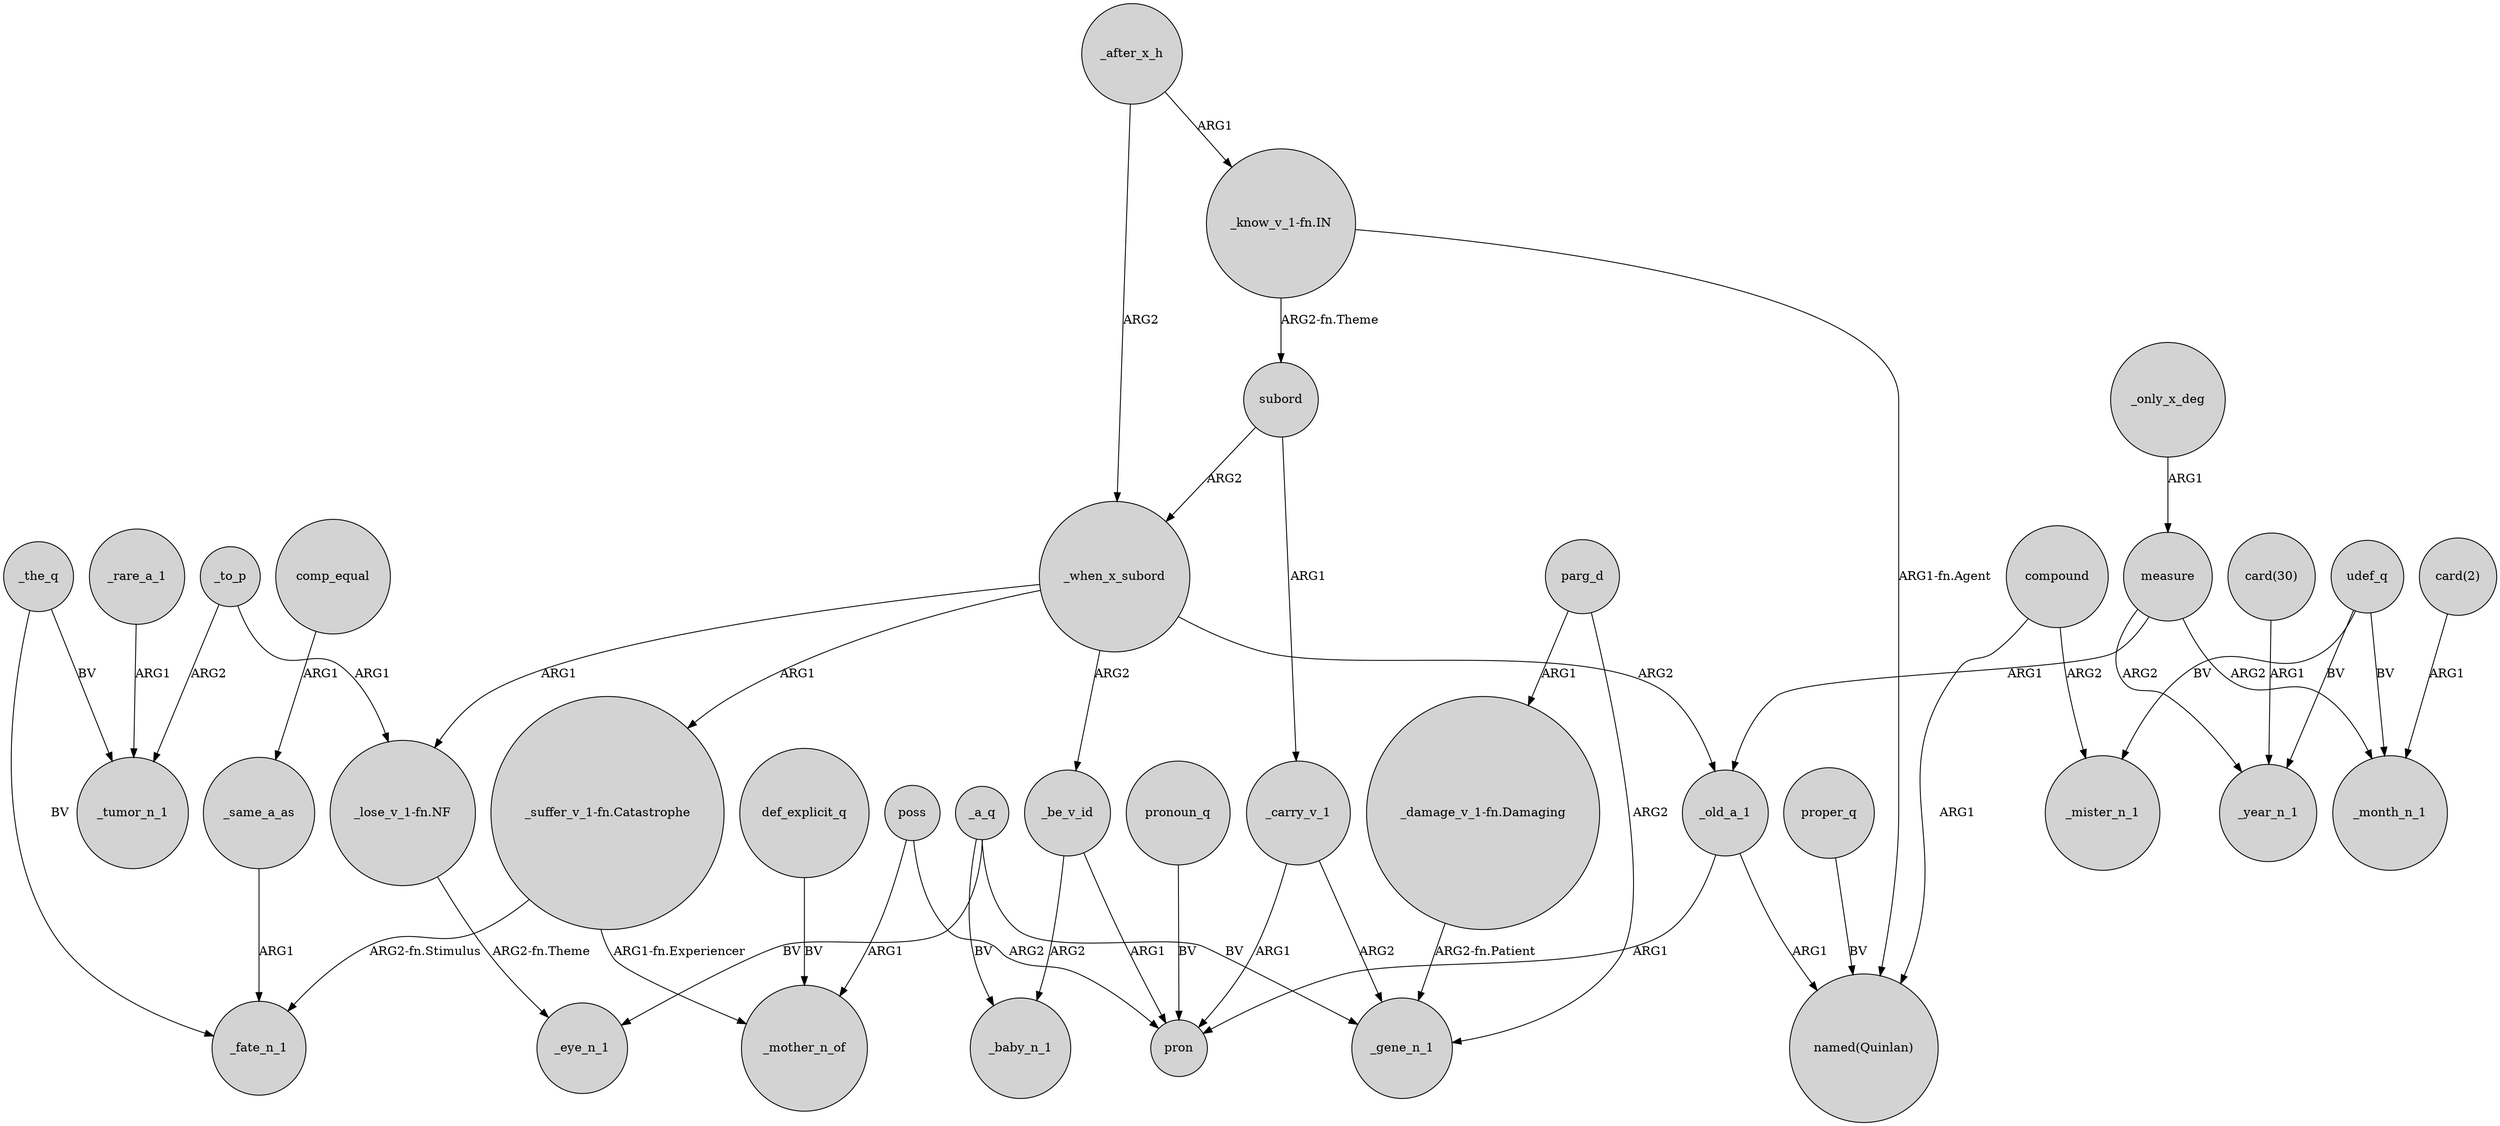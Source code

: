 digraph {
	node [shape=circle style=filled]
	_a_q -> _eye_n_1 [label=BV]
	_when_x_subord -> "_lose_v_1-fn.NF" [label=ARG1]
	_carry_v_1 -> _gene_n_1 [label=ARG2]
	"card(2)" -> _month_n_1 [label=ARG1]
	"_suffer_v_1-fn.Catastrophe" -> _fate_n_1 [label="ARG2-fn.Stimulus"]
	poss -> pron [label=ARG2]
	_carry_v_1 -> pron [label=ARG1]
	measure -> _year_n_1 [label=ARG2]
	_a_q -> _gene_n_1 [label=BV]
	compound -> _mister_n_1 [label=ARG2]
	_the_q -> _tumor_n_1 [label=BV]
	_rare_a_1 -> _tumor_n_1 [label=ARG1]
	def_explicit_q -> _mother_n_of [label=BV]
	udef_q -> _mister_n_1 [label=BV]
	_a_q -> _baby_n_1 [label=BV]
	_the_q -> _fate_n_1 [label=BV]
	"_know_v_1-fn.IN" -> "named(Quinlan)" [label="ARG1-fn.Agent"]
	udef_q -> _month_n_1 [label=BV]
	_be_v_id -> pron [label=ARG1]
	_old_a_1 -> pron [label=ARG1]
	parg_d -> "_damage_v_1-fn.Damaging" [label=ARG1]
	measure -> _old_a_1 [label=ARG1]
	_after_x_h -> _when_x_subord [label=ARG2]
	pronoun_q -> pron [label=BV]
	_after_x_h -> "_know_v_1-fn.IN" [label=ARG1]
	parg_d -> _gene_n_1 [label=ARG2]
	_when_x_subord -> _old_a_1 [label=ARG2]
	comp_equal -> _same_a_as [label=ARG1]
	"_know_v_1-fn.IN" -> subord [label="ARG2-fn.Theme"]
	_to_p -> _tumor_n_1 [label=ARG2]
	"card(30)" -> _year_n_1 [label=ARG1]
	_when_x_subord -> _be_v_id [label=ARG2]
	_be_v_id -> _baby_n_1 [label=ARG2]
	_to_p -> "_lose_v_1-fn.NF" [label=ARG1]
	poss -> _mother_n_of [label=ARG1]
	proper_q -> "named(Quinlan)" [label=BV]
	"_damage_v_1-fn.Damaging" -> _gene_n_1 [label="ARG2-fn.Patient"]
	"_suffer_v_1-fn.Catastrophe" -> _mother_n_of [label="ARG1-fn.Experiencer"]
	udef_q -> _year_n_1 [label=BV]
	"_lose_v_1-fn.NF" -> _eye_n_1 [label="ARG2-fn.Theme"]
	_only_x_deg -> measure [label=ARG1]
	subord -> _when_x_subord [label=ARG2]
	_old_a_1 -> "named(Quinlan)" [label=ARG1]
	_when_x_subord -> "_suffer_v_1-fn.Catastrophe" [label=ARG1]
	subord -> _carry_v_1 [label=ARG1]
	measure -> _month_n_1 [label=ARG2]
	compound -> "named(Quinlan)" [label=ARG1]
	_same_a_as -> _fate_n_1 [label=ARG1]
}
